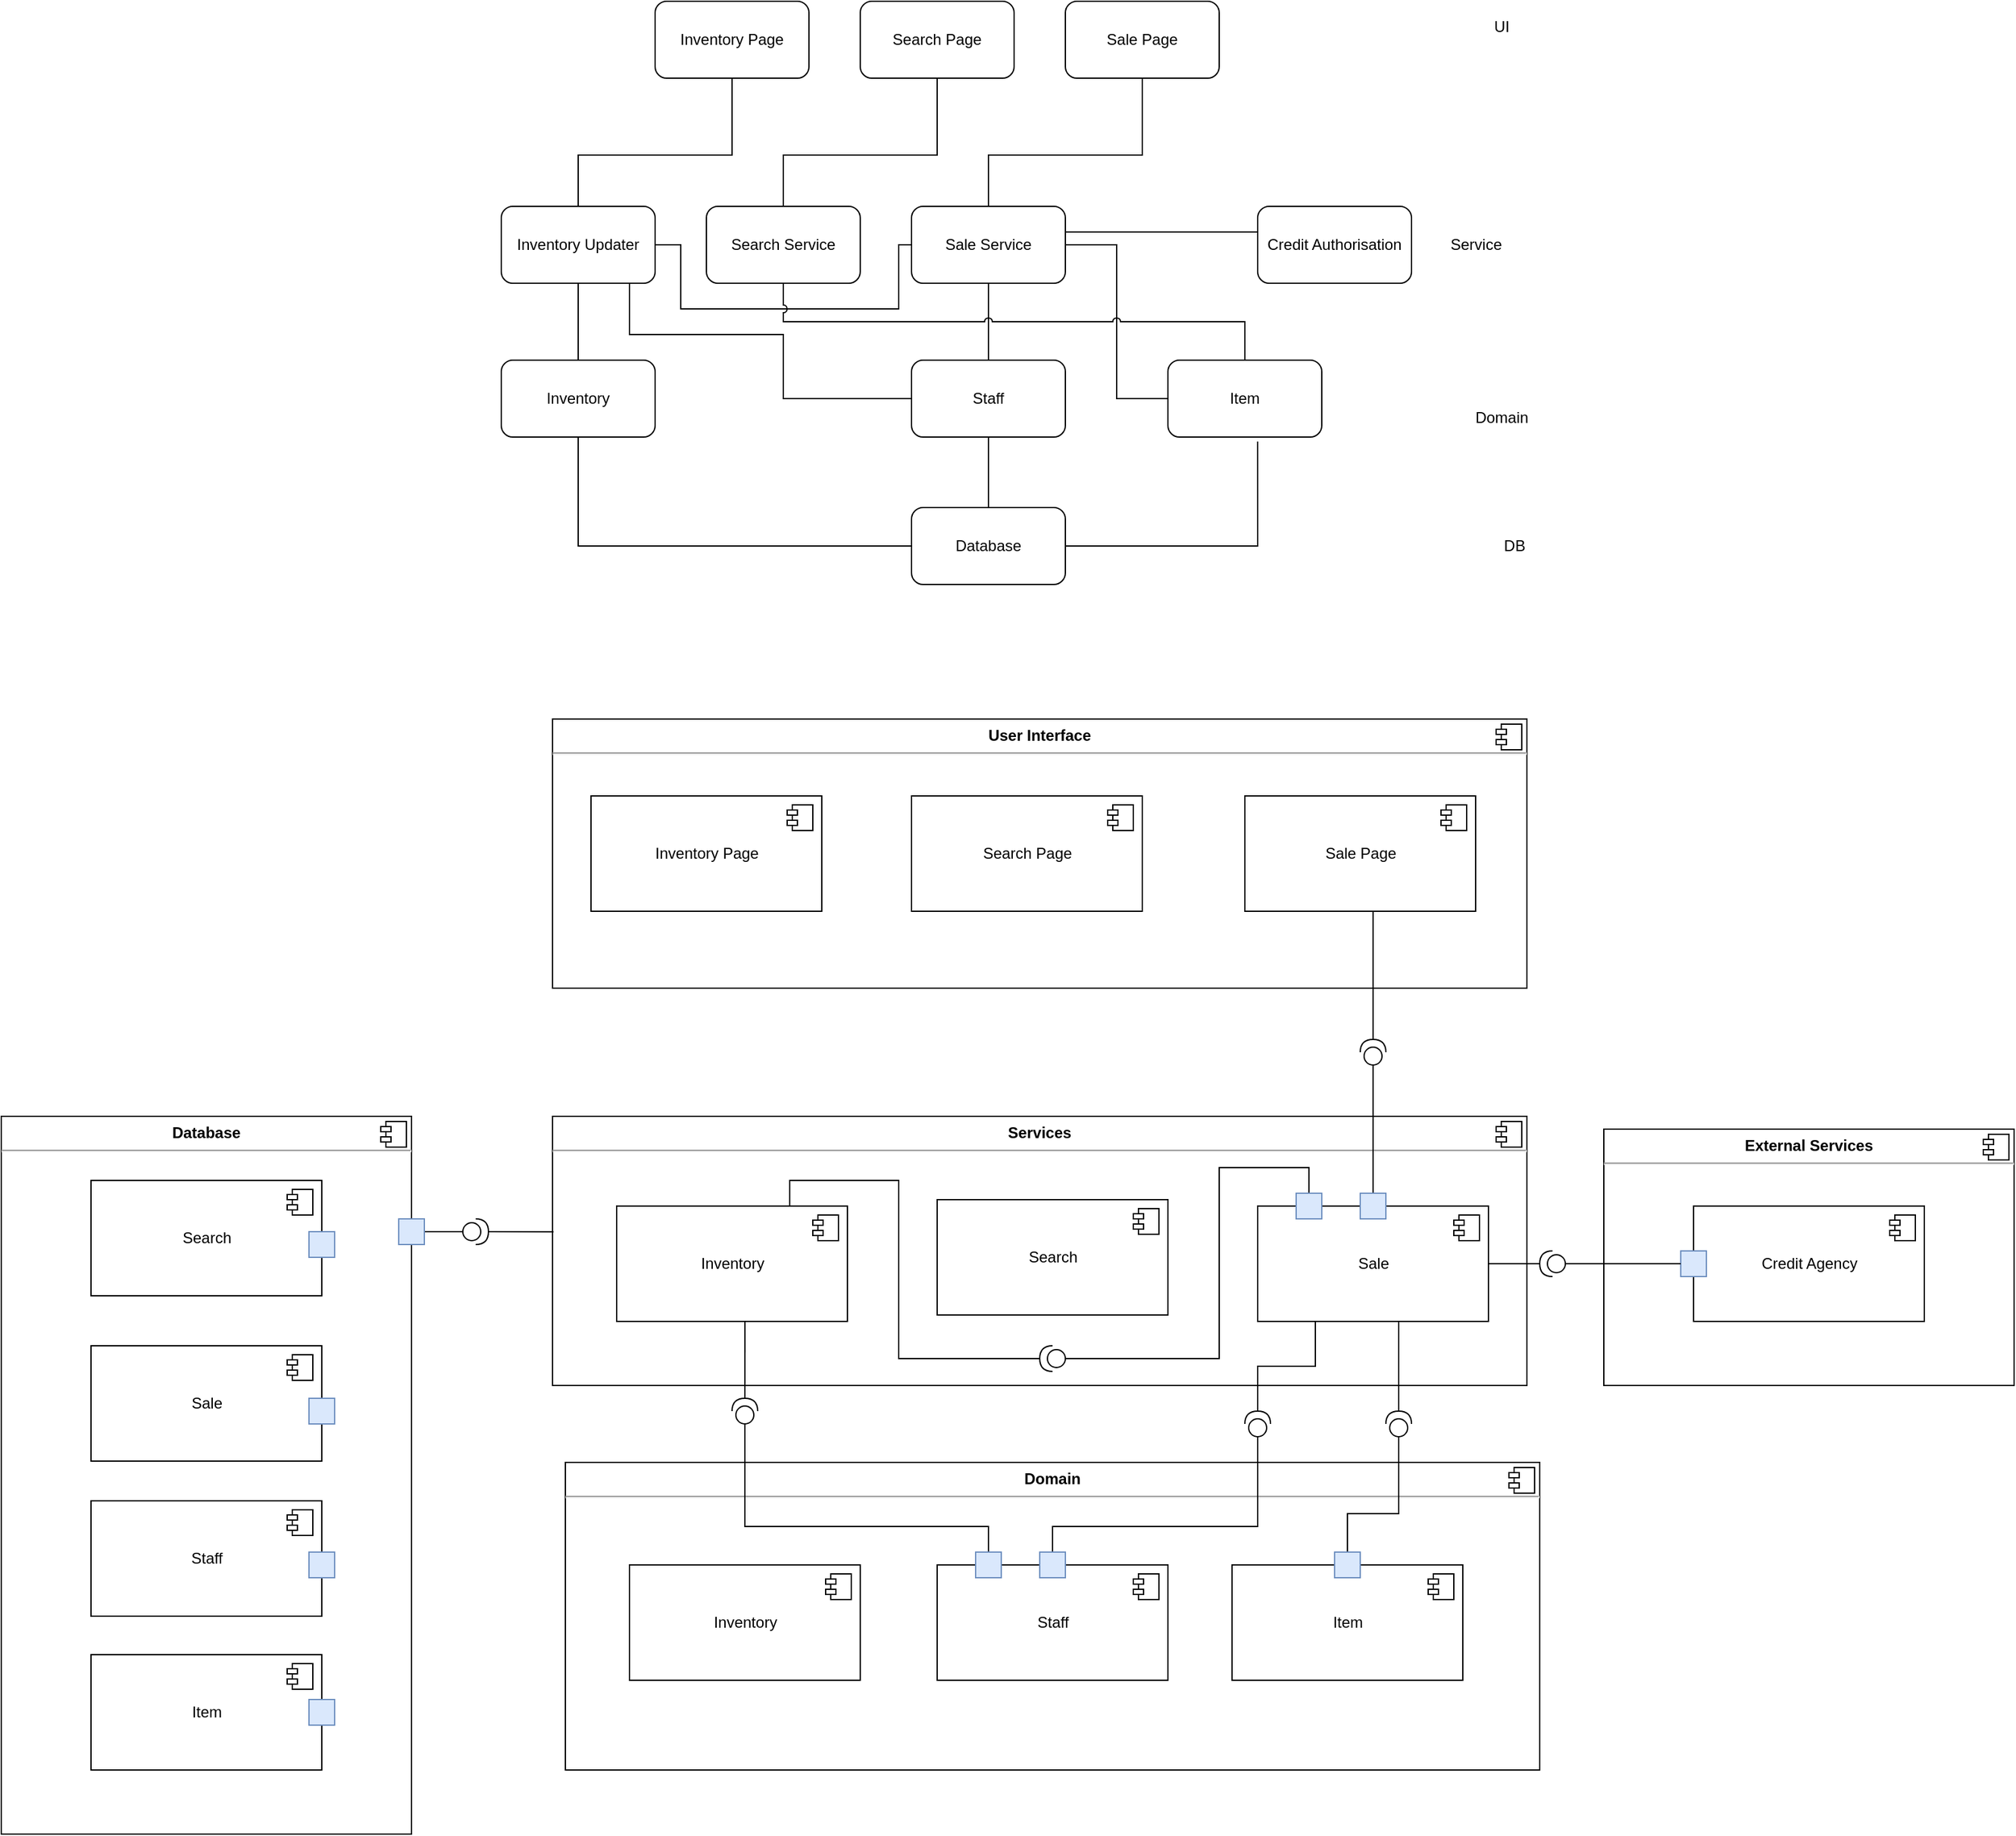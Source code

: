 <mxfile version="20.4.0" type="github">
  <diagram id="s3gwtttmWcBtVnB6k0bj" name="Page-1">
    <mxGraphModel dx="3530" dy="1846" grid="1" gridSize="10" guides="1" tooltips="1" connect="1" arrows="1" fold="1" page="1" pageScale="1" pageWidth="827" pageHeight="1169" math="0" shadow="0">
      <root>
        <mxCell id="0" />
        <mxCell id="1" parent="0" />
        <mxCell id="-173u6EWaOJRB0G8Tm7Y-28" style="edgeStyle=orthogonalEdgeStyle;rounded=0;orthogonalLoop=1;jettySize=auto;html=1;entryX=0.5;entryY=1;entryDx=0;entryDy=0;endArrow=none;endFill=0;" edge="1" parent="1" source="v_g-FSZpliw-oaSJocSb-1" target="v_g-FSZpliw-oaSJocSb-3">
          <mxGeometry relative="1" as="geometry" />
        </mxCell>
        <mxCell id="-173u6EWaOJRB0G8Tm7Y-29" style="edgeStyle=orthogonalEdgeStyle;rounded=0;orthogonalLoop=1;jettySize=auto;html=1;entryX=0.5;entryY=1;entryDx=0;entryDy=0;endArrow=none;endFill=0;" edge="1" parent="1" source="v_g-FSZpliw-oaSJocSb-1" target="-173u6EWaOJRB0G8Tm7Y-1">
          <mxGeometry relative="1" as="geometry" />
        </mxCell>
        <mxCell id="-173u6EWaOJRB0G8Tm7Y-30" style="edgeStyle=orthogonalEdgeStyle;rounded=0;orthogonalLoop=1;jettySize=auto;html=1;entryX=0.583;entryY=1.058;entryDx=0;entryDy=0;entryPerimeter=0;endArrow=none;endFill=0;" edge="1" parent="1" source="v_g-FSZpliw-oaSJocSb-1" target="-173u6EWaOJRB0G8Tm7Y-3">
          <mxGeometry relative="1" as="geometry" />
        </mxCell>
        <mxCell id="v_g-FSZpliw-oaSJocSb-1" value="Database" style="rounded=1;whiteSpace=wrap;html=1;" parent="1" vertex="1">
          <mxGeometry x="320" y="515" width="120" height="60" as="geometry" />
        </mxCell>
        <mxCell id="v_g-FSZpliw-oaSJocSb-2" value="Credit Authorisation" style="rounded=1;whiteSpace=wrap;html=1;" parent="1" vertex="1">
          <mxGeometry x="590" y="280" width="120" height="60" as="geometry" />
        </mxCell>
        <mxCell id="-173u6EWaOJRB0G8Tm7Y-27" style="edgeStyle=orthogonalEdgeStyle;rounded=0;orthogonalLoop=1;jettySize=auto;html=1;entryX=0.5;entryY=1;entryDx=0;entryDy=0;endArrow=none;endFill=0;" edge="1" parent="1" source="v_g-FSZpliw-oaSJocSb-3" target="-173u6EWaOJRB0G8Tm7Y-23">
          <mxGeometry relative="1" as="geometry" />
        </mxCell>
        <mxCell id="v_g-FSZpliw-oaSJocSb-3" value="Inventory" style="rounded=1;whiteSpace=wrap;html=1;" parent="1" vertex="1">
          <mxGeometry y="400" width="120" height="60" as="geometry" />
        </mxCell>
        <mxCell id="-173u6EWaOJRB0G8Tm7Y-25" style="edgeStyle=orthogonalEdgeStyle;rounded=0;orthogonalLoop=1;jettySize=auto;html=1;entryX=0.5;entryY=1;entryDx=0;entryDy=0;endArrow=none;endFill=0;" edge="1" parent="1" source="-173u6EWaOJRB0G8Tm7Y-1" target="-173u6EWaOJRB0G8Tm7Y-7">
          <mxGeometry relative="1" as="geometry" />
        </mxCell>
        <mxCell id="-173u6EWaOJRB0G8Tm7Y-34" style="edgeStyle=orthogonalEdgeStyle;rounded=0;orthogonalLoop=1;jettySize=auto;html=1;entryX=0.75;entryY=1;entryDx=0;entryDy=0;endArrow=none;endFill=0;" edge="1" parent="1" source="-173u6EWaOJRB0G8Tm7Y-1" target="-173u6EWaOJRB0G8Tm7Y-23">
          <mxGeometry relative="1" as="geometry">
            <Array as="points">
              <mxPoint x="220" y="430" />
              <mxPoint x="220" y="380" />
              <mxPoint x="100" y="380" />
            </Array>
          </mxGeometry>
        </mxCell>
        <mxCell id="-173u6EWaOJRB0G8Tm7Y-1" value="Staff" style="rounded=1;whiteSpace=wrap;html=1;" vertex="1" parent="1">
          <mxGeometry x="320" y="400" width="120" height="60" as="geometry" />
        </mxCell>
        <mxCell id="-173u6EWaOJRB0G8Tm7Y-20" style="edgeStyle=orthogonalEdgeStyle;rounded=0;orthogonalLoop=1;jettySize=auto;html=1;entryX=1;entryY=0.5;entryDx=0;entryDy=0;endArrow=none;endFill=0;" edge="1" parent="1" source="-173u6EWaOJRB0G8Tm7Y-3" target="-173u6EWaOJRB0G8Tm7Y-7">
          <mxGeometry relative="1" as="geometry" />
        </mxCell>
        <mxCell id="-173u6EWaOJRB0G8Tm7Y-3" value="Item" style="rounded=1;whiteSpace=wrap;html=1;" vertex="1" parent="1">
          <mxGeometry x="520" y="400" width="120" height="60" as="geometry" />
        </mxCell>
        <mxCell id="-173u6EWaOJRB0G8Tm7Y-4" value="Sale Page" style="rounded=1;whiteSpace=wrap;html=1;" vertex="1" parent="1">
          <mxGeometry x="440" y="120" width="120" height="60" as="geometry" />
        </mxCell>
        <mxCell id="-173u6EWaOJRB0G8Tm7Y-18" style="edgeStyle=orthogonalEdgeStyle;rounded=0;orthogonalLoop=1;jettySize=auto;html=1;entryX=0.5;entryY=1;entryDx=0;entryDy=0;endArrow=none;endFill=0;" edge="1" parent="1" source="-173u6EWaOJRB0G8Tm7Y-7" target="-173u6EWaOJRB0G8Tm7Y-4">
          <mxGeometry relative="1" as="geometry">
            <Array as="points">
              <mxPoint x="380" y="240" />
              <mxPoint x="500" y="240" />
            </Array>
          </mxGeometry>
        </mxCell>
        <mxCell id="-173u6EWaOJRB0G8Tm7Y-22" style="edgeStyle=orthogonalEdgeStyle;rounded=0;orthogonalLoop=1;jettySize=auto;html=1;entryX=0;entryY=0.5;entryDx=0;entryDy=0;endArrow=none;endFill=0;" edge="1" parent="1" source="-173u6EWaOJRB0G8Tm7Y-7" target="v_g-FSZpliw-oaSJocSb-2">
          <mxGeometry relative="1" as="geometry">
            <Array as="points">
              <mxPoint x="590" y="300" />
            </Array>
          </mxGeometry>
        </mxCell>
        <mxCell id="-173u6EWaOJRB0G8Tm7Y-7" value="Sale Service" style="rounded=1;whiteSpace=wrap;html=1;" vertex="1" parent="1">
          <mxGeometry x="320" y="280" width="120" height="60" as="geometry" />
        </mxCell>
        <mxCell id="-173u6EWaOJRB0G8Tm7Y-9" value="UI" style="text;html=1;align=center;verticalAlign=middle;resizable=0;points=[];autosize=1;strokeColor=none;fillColor=none;" vertex="1" parent="1">
          <mxGeometry x="760" y="125" width="40" height="30" as="geometry" />
        </mxCell>
        <mxCell id="-173u6EWaOJRB0G8Tm7Y-10" value="Service" style="text;html=1;align=center;verticalAlign=middle;resizable=0;points=[];autosize=1;strokeColor=none;fillColor=none;" vertex="1" parent="1">
          <mxGeometry x="730" y="295" width="60" height="30" as="geometry" />
        </mxCell>
        <mxCell id="-173u6EWaOJRB0G8Tm7Y-11" value="Domain" style="text;html=1;align=center;verticalAlign=middle;resizable=0;points=[];autosize=1;strokeColor=none;fillColor=none;" vertex="1" parent="1">
          <mxGeometry x="750" y="430" width="60" height="30" as="geometry" />
        </mxCell>
        <mxCell id="-173u6EWaOJRB0G8Tm7Y-12" value="DB" style="text;html=1;align=center;verticalAlign=middle;resizable=0;points=[];autosize=1;strokeColor=none;fillColor=none;" vertex="1" parent="1">
          <mxGeometry x="770" y="530" width="40" height="30" as="geometry" />
        </mxCell>
        <mxCell id="-173u6EWaOJRB0G8Tm7Y-26" style="edgeStyle=orthogonalEdgeStyle;rounded=0;orthogonalLoop=1;jettySize=auto;html=1;entryX=0;entryY=0.5;entryDx=0;entryDy=0;endArrow=none;endFill=0;exitX=1;exitY=0.5;exitDx=0;exitDy=0;" edge="1" parent="1" source="-173u6EWaOJRB0G8Tm7Y-23" target="-173u6EWaOJRB0G8Tm7Y-7">
          <mxGeometry relative="1" as="geometry">
            <Array as="points">
              <mxPoint x="140" y="310" />
              <mxPoint x="140" y="360" />
              <mxPoint x="310" y="360" />
              <mxPoint x="310" y="310" />
            </Array>
          </mxGeometry>
        </mxCell>
        <mxCell id="-173u6EWaOJRB0G8Tm7Y-23" value="Inventory Updater" style="rounded=1;whiteSpace=wrap;html=1;" vertex="1" parent="1">
          <mxGeometry y="280" width="120" height="60" as="geometry" />
        </mxCell>
        <mxCell id="-173u6EWaOJRB0G8Tm7Y-32" style="edgeStyle=orthogonalEdgeStyle;rounded=0;orthogonalLoop=1;jettySize=auto;html=1;entryX=0.5;entryY=0;entryDx=0;entryDy=0;endArrow=none;endFill=0;" edge="1" parent="1" source="-173u6EWaOJRB0G8Tm7Y-31" target="-173u6EWaOJRB0G8Tm7Y-23">
          <mxGeometry relative="1" as="geometry">
            <Array as="points">
              <mxPoint x="180" y="240" />
              <mxPoint x="60" y="240" />
            </Array>
          </mxGeometry>
        </mxCell>
        <mxCell id="-173u6EWaOJRB0G8Tm7Y-31" value="Inventory Page" style="rounded=1;whiteSpace=wrap;html=1;" vertex="1" parent="1">
          <mxGeometry x="120" y="120" width="120" height="60" as="geometry" />
        </mxCell>
        <mxCell id="-173u6EWaOJRB0G8Tm7Y-35" value="Search Page" style="rounded=1;whiteSpace=wrap;html=1;" vertex="1" parent="1">
          <mxGeometry x="280" y="120" width="120" height="60" as="geometry" />
        </mxCell>
        <mxCell id="-173u6EWaOJRB0G8Tm7Y-38" style="edgeStyle=orthogonalEdgeStyle;rounded=0;orthogonalLoop=1;jettySize=auto;html=1;entryX=0.5;entryY=1;entryDx=0;entryDy=0;endArrow=none;endFill=0;" edge="1" parent="1" source="-173u6EWaOJRB0G8Tm7Y-37" target="-173u6EWaOJRB0G8Tm7Y-35">
          <mxGeometry relative="1" as="geometry">
            <Array as="points">
              <mxPoint x="220" y="240" />
              <mxPoint x="340" y="240" />
            </Array>
          </mxGeometry>
        </mxCell>
        <mxCell id="-173u6EWaOJRB0G8Tm7Y-39" style="edgeStyle=orthogonalEdgeStyle;rounded=0;orthogonalLoop=1;jettySize=auto;html=1;entryX=0.5;entryY=0;entryDx=0;entryDy=0;endArrow=none;endFill=0;jumpStyle=arc;" edge="1" parent="1" source="-173u6EWaOJRB0G8Tm7Y-37" target="-173u6EWaOJRB0G8Tm7Y-3">
          <mxGeometry relative="1" as="geometry">
            <Array as="points">
              <mxPoint x="220" y="370" />
              <mxPoint x="580" y="370" />
            </Array>
          </mxGeometry>
        </mxCell>
        <mxCell id="-173u6EWaOJRB0G8Tm7Y-37" value="Search Service" style="rounded=1;whiteSpace=wrap;html=1;" vertex="1" parent="1">
          <mxGeometry x="160" y="280" width="120" height="60" as="geometry" />
        </mxCell>
        <mxCell id="-173u6EWaOJRB0G8Tm7Y-42" value="&lt;p style=&quot;margin:0px;margin-top:6px;text-align:center;&quot;&gt;&lt;b&gt;User Interface&lt;/b&gt;&lt;/p&gt;&lt;hr&gt;&lt;p style=&quot;margin:0px;margin-left:8px;&quot;&gt;&lt;br&gt;&lt;/p&gt;" style="align=left;overflow=fill;html=1;dropTarget=0;" vertex="1" parent="1">
          <mxGeometry x="40" y="680" width="760" height="210" as="geometry" />
        </mxCell>
        <mxCell id="-173u6EWaOJRB0G8Tm7Y-43" value="" style="shape=component;jettyWidth=8;jettyHeight=4;" vertex="1" parent="-173u6EWaOJRB0G8Tm7Y-42">
          <mxGeometry x="1" width="20" height="20" relative="1" as="geometry">
            <mxPoint x="-24" y="4" as="offset" />
          </mxGeometry>
        </mxCell>
        <mxCell id="-173u6EWaOJRB0G8Tm7Y-45" value="Inventory Page" style="html=1;dropTarget=0;" vertex="1" parent="1">
          <mxGeometry x="70" y="740" width="180" height="90" as="geometry" />
        </mxCell>
        <mxCell id="-173u6EWaOJRB0G8Tm7Y-46" value="" style="shape=module;jettyWidth=8;jettyHeight=4;" vertex="1" parent="-173u6EWaOJRB0G8Tm7Y-45">
          <mxGeometry x="1" width="20" height="20" relative="1" as="geometry">
            <mxPoint x="-27" y="7" as="offset" />
          </mxGeometry>
        </mxCell>
        <mxCell id="-173u6EWaOJRB0G8Tm7Y-47" value="Search Page" style="html=1;dropTarget=0;" vertex="1" parent="1">
          <mxGeometry x="320" y="740" width="180" height="90" as="geometry" />
        </mxCell>
        <mxCell id="-173u6EWaOJRB0G8Tm7Y-48" value="" style="shape=module;jettyWidth=8;jettyHeight=4;" vertex="1" parent="-173u6EWaOJRB0G8Tm7Y-47">
          <mxGeometry x="1" width="20" height="20" relative="1" as="geometry">
            <mxPoint x="-27" y="7" as="offset" />
          </mxGeometry>
        </mxCell>
        <mxCell id="-173u6EWaOJRB0G8Tm7Y-49" value="Sale Page" style="html=1;dropTarget=0;" vertex="1" parent="1">
          <mxGeometry x="580" y="740" width="180" height="90" as="geometry" />
        </mxCell>
        <mxCell id="-173u6EWaOJRB0G8Tm7Y-50" value="" style="shape=module;jettyWidth=8;jettyHeight=4;" vertex="1" parent="-173u6EWaOJRB0G8Tm7Y-49">
          <mxGeometry x="1" width="20" height="20" relative="1" as="geometry">
            <mxPoint x="-27" y="7" as="offset" />
          </mxGeometry>
        </mxCell>
        <mxCell id="-173u6EWaOJRB0G8Tm7Y-51" value="&lt;p style=&quot;margin:0px;margin-top:6px;text-align:center;&quot;&gt;&lt;b&gt;Services&lt;/b&gt;&lt;/p&gt;&lt;hr&gt;&lt;p style=&quot;margin:0px;margin-left:8px;&quot;&gt;&lt;br&gt;&lt;/p&gt;" style="align=left;overflow=fill;html=1;dropTarget=0;" vertex="1" parent="1">
          <mxGeometry x="40" y="990" width="760" height="210" as="geometry" />
        </mxCell>
        <mxCell id="-173u6EWaOJRB0G8Tm7Y-52" value="" style="shape=component;jettyWidth=8;jettyHeight=4;" vertex="1" parent="-173u6EWaOJRB0G8Tm7Y-51">
          <mxGeometry x="1" width="20" height="20" relative="1" as="geometry">
            <mxPoint x="-24" y="4" as="offset" />
          </mxGeometry>
        </mxCell>
        <mxCell id="-173u6EWaOJRB0G8Tm7Y-53" value="&lt;p style=&quot;margin:0px;margin-top:6px;text-align:center;&quot;&gt;&lt;b&gt;External Services&lt;/b&gt;&lt;/p&gt;&lt;hr&gt;&lt;p style=&quot;margin:0px;margin-left:8px;&quot;&gt;&lt;br&gt;&lt;/p&gt;" style="align=left;overflow=fill;html=1;dropTarget=0;" vertex="1" parent="1">
          <mxGeometry x="860" y="1000" width="320" height="200" as="geometry" />
        </mxCell>
        <mxCell id="-173u6EWaOJRB0G8Tm7Y-54" value="" style="shape=component;jettyWidth=8;jettyHeight=4;" vertex="1" parent="-173u6EWaOJRB0G8Tm7Y-53">
          <mxGeometry x="1" width="20" height="20" relative="1" as="geometry">
            <mxPoint x="-24" y="4" as="offset" />
          </mxGeometry>
        </mxCell>
        <mxCell id="-173u6EWaOJRB0G8Tm7Y-55" value="Credit Agency" style="html=1;dropTarget=0;" vertex="1" parent="1">
          <mxGeometry x="930" y="1060" width="180" height="90" as="geometry" />
        </mxCell>
        <mxCell id="-173u6EWaOJRB0G8Tm7Y-56" value="" style="shape=module;jettyWidth=8;jettyHeight=4;" vertex="1" parent="-173u6EWaOJRB0G8Tm7Y-55">
          <mxGeometry x="1" width="20" height="20" relative="1" as="geometry">
            <mxPoint x="-27" y="7" as="offset" />
          </mxGeometry>
        </mxCell>
        <mxCell id="-173u6EWaOJRB0G8Tm7Y-93" style="edgeStyle=orthogonalEdgeStyle;rounded=0;jumpStyle=arc;orthogonalLoop=1;jettySize=auto;html=1;entryX=0;entryY=0.5;entryDx=0;entryDy=0;entryPerimeter=0;endArrow=none;endFill=0;startArrow=none;" edge="1" parent="1" source="-173u6EWaOJRB0G8Tm7Y-100" target="-173u6EWaOJRB0G8Tm7Y-92">
          <mxGeometry relative="1" as="geometry" />
        </mxCell>
        <mxCell id="-173u6EWaOJRB0G8Tm7Y-57" value="Sale" style="html=1;dropTarget=0;" vertex="1" parent="1">
          <mxGeometry x="590" y="1060" width="180" height="90" as="geometry" />
        </mxCell>
        <mxCell id="-173u6EWaOJRB0G8Tm7Y-58" value="" style="shape=module;jettyWidth=8;jettyHeight=4;" vertex="1" parent="-173u6EWaOJRB0G8Tm7Y-57">
          <mxGeometry x="1" width="20" height="20" relative="1" as="geometry">
            <mxPoint x="-27" y="7" as="offset" />
          </mxGeometry>
        </mxCell>
        <mxCell id="-173u6EWaOJRB0G8Tm7Y-77" style="edgeStyle=orthogonalEdgeStyle;rounded=0;jumpStyle=arc;orthogonalLoop=1;jettySize=auto;html=1;endArrow=none;endFill=0;" edge="1" parent="1" source="-173u6EWaOJRB0G8Tm7Y-75" target="-173u6EWaOJRB0G8Tm7Y-57">
          <mxGeometry relative="1" as="geometry" />
        </mxCell>
        <mxCell id="-173u6EWaOJRB0G8Tm7Y-75" value="" style="shape=providedRequiredInterface;html=1;verticalLabelPosition=bottom;sketch=0;flipH=1;" vertex="1" parent="1">
          <mxGeometry x="810" y="1095" width="20" height="20" as="geometry" />
        </mxCell>
        <mxCell id="-173u6EWaOJRB0G8Tm7Y-78" value="&lt;p style=&quot;margin:0px;margin-top:6px;text-align:center;&quot;&gt;&lt;b&gt;Domain&lt;/b&gt;&lt;/p&gt;&lt;hr&gt;&lt;p style=&quot;margin:0px;margin-left:8px;&quot;&gt;&lt;br&gt;&lt;/p&gt;" style="align=left;overflow=fill;html=1;dropTarget=0;" vertex="1" parent="1">
          <mxGeometry x="50" y="1260" width="760" height="240" as="geometry" />
        </mxCell>
        <mxCell id="-173u6EWaOJRB0G8Tm7Y-79" value="" style="shape=component;jettyWidth=8;jettyHeight=4;" vertex="1" parent="-173u6EWaOJRB0G8Tm7Y-78">
          <mxGeometry x="1" width="20" height="20" relative="1" as="geometry">
            <mxPoint x="-24" y="4" as="offset" />
          </mxGeometry>
        </mxCell>
        <mxCell id="-173u6EWaOJRB0G8Tm7Y-90" style="edgeStyle=orthogonalEdgeStyle;rounded=0;jumpStyle=arc;orthogonalLoop=1;jettySize=auto;html=1;endArrow=none;endFill=0;startArrow=none;" edge="1" parent="1" target="-173u6EWaOJRB0G8Tm7Y-89">
          <mxGeometry relative="1" as="geometry">
            <mxPoint x="430" y="1340" as="sourcePoint" />
            <Array as="points">
              <mxPoint x="430" y="1310" />
              <mxPoint x="590" y="1310" />
            </Array>
          </mxGeometry>
        </mxCell>
        <mxCell id="-173u6EWaOJRB0G8Tm7Y-80" value="Staff" style="html=1;dropTarget=0;" vertex="1" parent="1">
          <mxGeometry x="340" y="1340" width="180" height="90" as="geometry" />
        </mxCell>
        <mxCell id="-173u6EWaOJRB0G8Tm7Y-81" value="" style="shape=module;jettyWidth=8;jettyHeight=4;" vertex="1" parent="-173u6EWaOJRB0G8Tm7Y-80">
          <mxGeometry x="1" width="20" height="20" relative="1" as="geometry">
            <mxPoint x="-27" y="7" as="offset" />
          </mxGeometry>
        </mxCell>
        <mxCell id="-173u6EWaOJRB0G8Tm7Y-82" value="Inventory" style="html=1;dropTarget=0;" vertex="1" parent="1">
          <mxGeometry x="100" y="1340" width="180" height="90" as="geometry" />
        </mxCell>
        <mxCell id="-173u6EWaOJRB0G8Tm7Y-83" value="" style="shape=module;jettyWidth=8;jettyHeight=4;" vertex="1" parent="-173u6EWaOJRB0G8Tm7Y-82">
          <mxGeometry x="1" width="20" height="20" relative="1" as="geometry">
            <mxPoint x="-27" y="7" as="offset" />
          </mxGeometry>
        </mxCell>
        <mxCell id="-173u6EWaOJRB0G8Tm7Y-87" style="edgeStyle=orthogonalEdgeStyle;rounded=0;jumpStyle=arc;orthogonalLoop=1;jettySize=auto;html=1;entryX=0;entryY=0.5;entryDx=0;entryDy=0;entryPerimeter=0;endArrow=none;endFill=0;" edge="1" parent="1" source="-173u6EWaOJRB0G8Tm7Y-84" target="-173u6EWaOJRB0G8Tm7Y-86">
          <mxGeometry relative="1" as="geometry">
            <Array as="points">
              <mxPoint x="660" y="1300" />
              <mxPoint x="700" y="1300" />
            </Array>
          </mxGeometry>
        </mxCell>
        <mxCell id="-173u6EWaOJRB0G8Tm7Y-84" value="Item" style="html=1;dropTarget=0;" vertex="1" parent="1">
          <mxGeometry x="570" y="1340" width="180" height="90" as="geometry" />
        </mxCell>
        <mxCell id="-173u6EWaOJRB0G8Tm7Y-85" value="" style="shape=module;jettyWidth=8;jettyHeight=4;" vertex="1" parent="-173u6EWaOJRB0G8Tm7Y-84">
          <mxGeometry x="1" width="20" height="20" relative="1" as="geometry">
            <mxPoint x="-27" y="7" as="offset" />
          </mxGeometry>
        </mxCell>
        <mxCell id="-173u6EWaOJRB0G8Tm7Y-88" style="edgeStyle=orthogonalEdgeStyle;rounded=0;jumpStyle=arc;orthogonalLoop=1;jettySize=auto;html=1;endArrow=none;endFill=0;" edge="1" parent="1" source="-173u6EWaOJRB0G8Tm7Y-86">
          <mxGeometry relative="1" as="geometry">
            <mxPoint x="700" y="1150" as="targetPoint" />
          </mxGeometry>
        </mxCell>
        <mxCell id="-173u6EWaOJRB0G8Tm7Y-86" value="" style="shape=providedRequiredInterface;html=1;verticalLabelPosition=bottom;sketch=0;direction=north;" vertex="1" parent="1">
          <mxGeometry x="690" y="1220" width="20" height="20" as="geometry" />
        </mxCell>
        <mxCell id="-173u6EWaOJRB0G8Tm7Y-91" style="edgeStyle=orthogonalEdgeStyle;rounded=0;jumpStyle=arc;orthogonalLoop=1;jettySize=auto;html=1;entryX=0.25;entryY=1;entryDx=0;entryDy=0;endArrow=none;endFill=0;" edge="1" parent="1" source="-173u6EWaOJRB0G8Tm7Y-89" target="-173u6EWaOJRB0G8Tm7Y-57">
          <mxGeometry relative="1" as="geometry" />
        </mxCell>
        <mxCell id="-173u6EWaOJRB0G8Tm7Y-89" value="" style="shape=providedRequiredInterface;html=1;verticalLabelPosition=bottom;sketch=0;direction=north;" vertex="1" parent="1">
          <mxGeometry x="580" y="1220" width="20" height="20" as="geometry" />
        </mxCell>
        <mxCell id="-173u6EWaOJRB0G8Tm7Y-94" style="edgeStyle=orthogonalEdgeStyle;rounded=0;jumpStyle=arc;orthogonalLoop=1;jettySize=auto;html=1;endArrow=none;endFill=0;" edge="1" parent="1" source="-173u6EWaOJRB0G8Tm7Y-92">
          <mxGeometry relative="1" as="geometry">
            <mxPoint x="680" y="830" as="targetPoint" />
          </mxGeometry>
        </mxCell>
        <mxCell id="-173u6EWaOJRB0G8Tm7Y-92" value="" style="shape=providedRequiredInterface;html=1;verticalLabelPosition=bottom;sketch=0;direction=north;" vertex="1" parent="1">
          <mxGeometry x="670" y="930" width="20" height="20" as="geometry" />
        </mxCell>
        <mxCell id="-173u6EWaOJRB0G8Tm7Y-95" value="" style="whiteSpace=wrap;html=1;aspect=fixed;fillColor=#dae8fc;strokeColor=#6c8ebf;" vertex="1" parent="1">
          <mxGeometry x="650" y="1330" width="20" height="20" as="geometry" />
        </mxCell>
        <mxCell id="-173u6EWaOJRB0G8Tm7Y-96" value="" style="whiteSpace=wrap;html=1;aspect=fixed;fillColor=#dae8fc;strokeColor=#6c8ebf;" vertex="1" parent="1">
          <mxGeometry x="420" y="1330" width="20" height="20" as="geometry" />
        </mxCell>
        <mxCell id="-173u6EWaOJRB0G8Tm7Y-98" value="" style="whiteSpace=wrap;html=1;aspect=fixed;fillColor=#dae8fc;strokeColor=#6c8ebf;" vertex="1" parent="1">
          <mxGeometry x="920" y="1095" width="20" height="20" as="geometry" />
        </mxCell>
        <mxCell id="-173u6EWaOJRB0G8Tm7Y-99" value="" style="edgeStyle=orthogonalEdgeStyle;rounded=0;jumpStyle=arc;orthogonalLoop=1;jettySize=auto;html=1;endArrow=none;endFill=0;" edge="1" parent="1" source="-173u6EWaOJRB0G8Tm7Y-75" target="-173u6EWaOJRB0G8Tm7Y-98">
          <mxGeometry relative="1" as="geometry">
            <mxPoint x="830" y="1105" as="sourcePoint" />
            <mxPoint x="930" y="1105" as="targetPoint" />
          </mxGeometry>
        </mxCell>
        <mxCell id="-173u6EWaOJRB0G8Tm7Y-100" value="" style="whiteSpace=wrap;html=1;aspect=fixed;fillColor=#dae8fc;strokeColor=#6c8ebf;" vertex="1" parent="1">
          <mxGeometry x="670" y="1050" width="20" height="20" as="geometry" />
        </mxCell>
        <mxCell id="-173u6EWaOJRB0G8Tm7Y-107" value="Inventory" style="html=1;dropTarget=0;" vertex="1" parent="1">
          <mxGeometry x="90" y="1060" width="180" height="90" as="geometry" />
        </mxCell>
        <mxCell id="-173u6EWaOJRB0G8Tm7Y-108" value="" style="shape=module;jettyWidth=8;jettyHeight=4;" vertex="1" parent="-173u6EWaOJRB0G8Tm7Y-107">
          <mxGeometry x="1" width="20" height="20" relative="1" as="geometry">
            <mxPoint x="-27" y="7" as="offset" />
          </mxGeometry>
        </mxCell>
        <mxCell id="-173u6EWaOJRB0G8Tm7Y-110" value="Search" style="html=1;dropTarget=0;" vertex="1" parent="1">
          <mxGeometry x="340" y="1055" width="180" height="90" as="geometry" />
        </mxCell>
        <mxCell id="-173u6EWaOJRB0G8Tm7Y-111" value="" style="shape=module;jettyWidth=8;jettyHeight=4;" vertex="1" parent="-173u6EWaOJRB0G8Tm7Y-110">
          <mxGeometry x="1" width="20" height="20" relative="1" as="geometry">
            <mxPoint x="-27" y="7" as="offset" />
          </mxGeometry>
        </mxCell>
        <mxCell id="-173u6EWaOJRB0G8Tm7Y-114" style="edgeStyle=orthogonalEdgeStyle;rounded=0;jumpStyle=arc;orthogonalLoop=1;jettySize=auto;html=1;entryX=0.75;entryY=0;entryDx=0;entryDy=0;endArrow=none;endFill=0;" edge="1" parent="1" source="-173u6EWaOJRB0G8Tm7Y-112" target="-173u6EWaOJRB0G8Tm7Y-107">
          <mxGeometry relative="1" as="geometry">
            <Array as="points">
              <mxPoint x="310" y="1179" />
              <mxPoint x="310" y="1040" />
              <mxPoint x="225" y="1040" />
            </Array>
          </mxGeometry>
        </mxCell>
        <mxCell id="-173u6EWaOJRB0G8Tm7Y-112" value="" style="shape=providedRequiredInterface;html=1;verticalLabelPosition=bottom;sketch=0;direction=west;" vertex="1" parent="1">
          <mxGeometry x="420" y="1169" width="20" height="20" as="geometry" />
        </mxCell>
        <mxCell id="-173u6EWaOJRB0G8Tm7Y-116" value="" style="edgeStyle=orthogonalEdgeStyle;rounded=0;jumpStyle=arc;orthogonalLoop=1;jettySize=auto;html=1;endArrow=none;endFill=0;" edge="1" parent="1" source="-173u6EWaOJRB0G8Tm7Y-112">
          <mxGeometry relative="1" as="geometry">
            <mxPoint x="434" y="1040.067" as="sourcePoint" />
            <mxPoint x="630" y="1050" as="targetPoint" />
            <Array as="points">
              <mxPoint x="560" y="1179" />
              <mxPoint x="560" y="1030" />
              <mxPoint x="630" y="1030" />
            </Array>
          </mxGeometry>
        </mxCell>
        <mxCell id="-173u6EWaOJRB0G8Tm7Y-115" value="" style="whiteSpace=wrap;html=1;aspect=fixed;fillColor=#dae8fc;strokeColor=#6c8ebf;" vertex="1" parent="1">
          <mxGeometry x="620" y="1050" width="20" height="20" as="geometry" />
        </mxCell>
        <mxCell id="-173u6EWaOJRB0G8Tm7Y-117" value="&lt;p style=&quot;margin:0px;margin-top:6px;text-align:center;&quot;&gt;&lt;b&gt;Database&lt;/b&gt;&lt;/p&gt;&lt;hr&gt;&lt;p style=&quot;margin:0px;margin-left:8px;&quot;&gt;&lt;br&gt;&lt;/p&gt;" style="align=left;overflow=fill;html=1;dropTarget=0;" vertex="1" parent="1">
          <mxGeometry x="-390" y="990" width="320" height="560" as="geometry" />
        </mxCell>
        <mxCell id="-173u6EWaOJRB0G8Tm7Y-118" value="" style="shape=component;jettyWidth=8;jettyHeight=4;" vertex="1" parent="-173u6EWaOJRB0G8Tm7Y-117">
          <mxGeometry x="1" width="20" height="20" relative="1" as="geometry">
            <mxPoint x="-24" y="4" as="offset" />
          </mxGeometry>
        </mxCell>
        <mxCell id="-173u6EWaOJRB0G8Tm7Y-119" value="Search" style="html=1;dropTarget=0;" vertex="1" parent="1">
          <mxGeometry x="-320" y="1040" width="180" height="90" as="geometry" />
        </mxCell>
        <mxCell id="-173u6EWaOJRB0G8Tm7Y-120" value="" style="shape=module;jettyWidth=8;jettyHeight=4;" vertex="1" parent="-173u6EWaOJRB0G8Tm7Y-119">
          <mxGeometry x="1" width="20" height="20" relative="1" as="geometry">
            <mxPoint x="-27" y="7" as="offset" />
          </mxGeometry>
        </mxCell>
        <mxCell id="-173u6EWaOJRB0G8Tm7Y-121" value="Sale" style="html=1;dropTarget=0;" vertex="1" parent="1">
          <mxGeometry x="-320" y="1169" width="180" height="90" as="geometry" />
        </mxCell>
        <mxCell id="-173u6EWaOJRB0G8Tm7Y-122" value="" style="shape=module;jettyWidth=8;jettyHeight=4;" vertex="1" parent="-173u6EWaOJRB0G8Tm7Y-121">
          <mxGeometry x="1" width="20" height="20" relative="1" as="geometry">
            <mxPoint x="-27" y="7" as="offset" />
          </mxGeometry>
        </mxCell>
        <mxCell id="-173u6EWaOJRB0G8Tm7Y-123" value="Staff" style="html=1;dropTarget=0;" vertex="1" parent="1">
          <mxGeometry x="-320" y="1290" width="180" height="90" as="geometry" />
        </mxCell>
        <mxCell id="-173u6EWaOJRB0G8Tm7Y-124" value="" style="shape=module;jettyWidth=8;jettyHeight=4;" vertex="1" parent="-173u6EWaOJRB0G8Tm7Y-123">
          <mxGeometry x="1" width="20" height="20" relative="1" as="geometry">
            <mxPoint x="-27" y="7" as="offset" />
          </mxGeometry>
        </mxCell>
        <mxCell id="-173u6EWaOJRB0G8Tm7Y-125" value="Item" style="html=1;dropTarget=0;" vertex="1" parent="1">
          <mxGeometry x="-320" y="1410" width="180" height="90" as="geometry" />
        </mxCell>
        <mxCell id="-173u6EWaOJRB0G8Tm7Y-126" value="" style="shape=module;jettyWidth=8;jettyHeight=4;" vertex="1" parent="-173u6EWaOJRB0G8Tm7Y-125">
          <mxGeometry x="1" width="20" height="20" relative="1" as="geometry">
            <mxPoint x="-27" y="7" as="offset" />
          </mxGeometry>
        </mxCell>
        <mxCell id="-173u6EWaOJRB0G8Tm7Y-127" value="" style="whiteSpace=wrap;html=1;aspect=fixed;fillColor=#dae8fc;strokeColor=#6c8ebf;" vertex="1" parent="1">
          <mxGeometry x="-150" y="1080" width="20" height="20" as="geometry" />
        </mxCell>
        <mxCell id="-173u6EWaOJRB0G8Tm7Y-128" value="" style="whiteSpace=wrap;html=1;aspect=fixed;fillColor=#dae8fc;strokeColor=#6c8ebf;" vertex="1" parent="1">
          <mxGeometry x="-150" y="1210" width="20" height="20" as="geometry" />
        </mxCell>
        <mxCell id="-173u6EWaOJRB0G8Tm7Y-129" value="" style="whiteSpace=wrap;html=1;aspect=fixed;fillColor=#dae8fc;strokeColor=#6c8ebf;" vertex="1" parent="1">
          <mxGeometry x="-150" y="1330" width="20" height="20" as="geometry" />
        </mxCell>
        <mxCell id="-173u6EWaOJRB0G8Tm7Y-130" value="" style="whiteSpace=wrap;html=1;aspect=fixed;fillColor=#dae8fc;strokeColor=#6c8ebf;" vertex="1" parent="1">
          <mxGeometry x="-150" y="1445" width="20" height="20" as="geometry" />
        </mxCell>
        <mxCell id="-173u6EWaOJRB0G8Tm7Y-133" style="edgeStyle=orthogonalEdgeStyle;rounded=0;jumpStyle=arc;orthogonalLoop=1;jettySize=auto;html=1;entryX=0;entryY=0.5;entryDx=0;entryDy=0;entryPerimeter=0;endArrow=none;endFill=0;" edge="1" parent="1" source="-173u6EWaOJRB0G8Tm7Y-131" target="-173u6EWaOJRB0G8Tm7Y-132">
          <mxGeometry relative="1" as="geometry" />
        </mxCell>
        <mxCell id="-173u6EWaOJRB0G8Tm7Y-131" value="" style="whiteSpace=wrap;html=1;aspect=fixed;fillColor=#dae8fc;strokeColor=#6c8ebf;" vertex="1" parent="1">
          <mxGeometry x="-80" y="1070" width="20" height="20" as="geometry" />
        </mxCell>
        <mxCell id="-173u6EWaOJRB0G8Tm7Y-134" style="edgeStyle=orthogonalEdgeStyle;rounded=0;jumpStyle=arc;orthogonalLoop=1;jettySize=auto;html=1;entryX=0.001;entryY=0.429;entryDx=0;entryDy=0;entryPerimeter=0;endArrow=none;endFill=0;" edge="1" parent="1" source="-173u6EWaOJRB0G8Tm7Y-132" target="-173u6EWaOJRB0G8Tm7Y-51">
          <mxGeometry relative="1" as="geometry" />
        </mxCell>
        <mxCell id="-173u6EWaOJRB0G8Tm7Y-132" value="" style="shape=providedRequiredInterface;html=1;verticalLabelPosition=bottom;sketch=0;direction=east;" vertex="1" parent="1">
          <mxGeometry x="-30" y="1070" width="20" height="20" as="geometry" />
        </mxCell>
        <mxCell id="-173u6EWaOJRB0G8Tm7Y-136" style="edgeStyle=orthogonalEdgeStyle;rounded=0;jumpStyle=arc;orthogonalLoop=1;jettySize=auto;html=1;endArrow=none;endFill=0;" edge="1" parent="1" source="-173u6EWaOJRB0G8Tm7Y-135">
          <mxGeometry relative="1" as="geometry">
            <mxPoint x="190" y="1230" as="targetPoint" />
            <Array as="points">
              <mxPoint x="380" y="1310" />
              <mxPoint x="190" y="1310" />
            </Array>
          </mxGeometry>
        </mxCell>
        <mxCell id="-173u6EWaOJRB0G8Tm7Y-135" value="" style="whiteSpace=wrap;html=1;aspect=fixed;fillColor=#dae8fc;strokeColor=#6c8ebf;" vertex="1" parent="1">
          <mxGeometry x="370" y="1330" width="20" height="20" as="geometry" />
        </mxCell>
        <mxCell id="-173u6EWaOJRB0G8Tm7Y-138" style="edgeStyle=orthogonalEdgeStyle;rounded=0;jumpStyle=arc;orthogonalLoop=1;jettySize=auto;html=1;entryX=0.556;entryY=1;entryDx=0;entryDy=0;entryPerimeter=0;endArrow=none;endFill=0;" edge="1" parent="1" source="-173u6EWaOJRB0G8Tm7Y-137" target="-173u6EWaOJRB0G8Tm7Y-107">
          <mxGeometry relative="1" as="geometry" />
        </mxCell>
        <mxCell id="-173u6EWaOJRB0G8Tm7Y-137" value="" style="shape=providedRequiredInterface;html=1;verticalLabelPosition=bottom;sketch=0;direction=north;" vertex="1" parent="1">
          <mxGeometry x="180" y="1210" width="20" height="20" as="geometry" />
        </mxCell>
      </root>
    </mxGraphModel>
  </diagram>
</mxfile>
